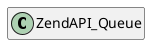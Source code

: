 @startuml
set namespaceSeparator \\
hide members
hide << alias >> circle

class ZendAPI_Queue
@enduml

